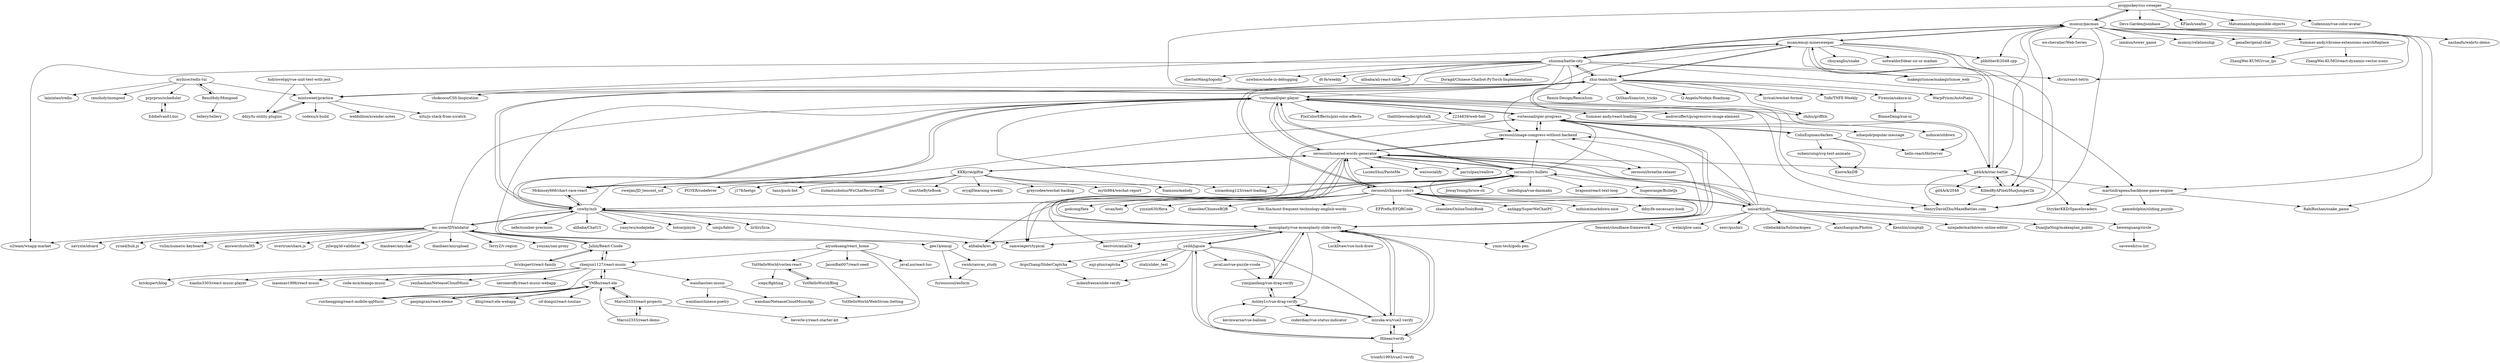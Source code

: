 digraph G {
"propjockey/css-sweeper" -> "HenryDavidZhu/MazeBattles.com"
"propjockey/css-sweeper" -> "Devs-Garden/jsonbase"
"propjockey/css-sweeper" -> "KFlash/seafox" ["e"=1]
"propjockey/css-sweeper" -> "Matsemann/impossible-objects" ["e"=1]
"propjockey/css-sweeper" -> "mumuy/pacman"
"propjockey/css-sweeper" -> "Codennnn/vue-color-avatar" ["e"=1]
"vortesnail/qier-player" -> "vortesnail/qier-progress"
"vortesnail/qier-player" -> "zerosoul/rc-bullets"
"vortesnail/qier-player" -> "Mckinsey666/chart-race-react"
"vortesnail/qier-player" -> "alibaba/kiwi" ["e"=1]
"vortesnail/qier-player" -> "Summer-andy/react-loading" ["e"=1]
"vortesnail/qier-player" -> "sixiaodong123/react-loading"
"vortesnail/qier-player" -> "hello-react/HoServer" ["e"=1]
"vortesnail/qier-player" -> "cnwhy/nzh"
"vortesnail/qier-player" -> "andreruffert/progressive-image-element" ["e"=1]
"vortesnail/qier-player" -> "zhihu/griffith" ["e"=1]
"vortesnail/qier-player" -> "PixiColorEffects/pixi-color-effects" ["e"=1]
"vortesnail/qier-player" -> "zerosoul/honeyed-words-generator"
"vortesnail/qier-player" -> "2234839/web-font" ["e"=1]
"muan/emoji-minesweeper" -> "gd4Ark/star-battle"
"muan/emoji-minesweeper" -> "shinima/battle-city"
"muan/emoji-minesweeper" -> "mumuy/pacman"
"muan/emoji-minesweeper" -> "zhui-team/zhui"
"muan/emoji-minesweeper" -> "KilledByAPixel/HueJumper2k"
"muan/emoji-minesweeper" -> "makegirlsmoe/makegirlsmoe_web" ["e"=1]
"muan/emoji-minesweeper" -> "HenryDavidZhu/MazeBattles.com"
"muan/emoji-minesweeper" -> "chuyangliu/snake" ["e"=1]
"muan/emoji-minesweeper" -> "zerosoul/image-compress-without-backend"
"muan/emoji-minesweeper" -> "notwaldorf/dear-sir-or-madam"
"muan/emoji-minesweeper" -> "plibither8/2048.cpp" ["e"=1]
"muan/emoji-minesweeper" -> "mintsweet/practice"
"shinima/battle-city" -> "chvin/react-tetris" ["e"=1]
"shinima/battle-city" -> "mumuy/pacman"
"shinima/battle-city" -> "muan/emoji-minesweeper"
"shinima/battle-city" -> "gd4Ark/star-battle"
"shinima/battle-city" -> "Doragd/Chinese-Chatbot-PyTorch-Implementation" ["e"=1]
"shinima/battle-city" -> "sherlonWang/logodiy" ["e"=1]
"shinima/battle-city" -> "zhui-team/zhui"
"shinima/battle-city" -> "KilledByAPixel/HueJumper2k"
"shinima/battle-city" -> "nswbmw/node-in-debugging" ["e"=1]
"shinima/battle-city" -> "makegirlsmoe/makegirlsmoe_web" ["e"=1]
"shinima/battle-city" -> "o2team/wxapp-market" ["e"=1]
"shinima/battle-city" -> "martindrapeau/backbone-game-engine"
"shinima/battle-city" -> "chokcoco/CSS-Inspiration" ["e"=1]
"shinima/battle-city" -> "dt-fe/weekly" ["e"=1]
"shinima/battle-city" -> "alibaba/ali-react-table" ["e"=1]
"brickspert/react-family" -> "brickspert/blog" ["e"=1]
"brickspert/react-family" -> "Juliiii/React-Cnode"
"zhui-team/zhui" -> "Tnfe/TNFE-Weekly" ["e"=1]
"zhui-team/zhui" -> "zhihu/griffith" ["e"=1]
"zhui-team/zhui" -> "Firenzia/sakura-ui"
"zhui-team/zhui" -> "zerosoul/chinese-colors"
"zhui-team/zhui" -> "WarpPrism/AutoPiano" ["e"=1]
"zhui-team/zhui" -> "Remix-Design/RemixIcon" ["e"=1]
"zhui-team/zhui" -> "muan/emoji-minesweeper"
"zhui-team/zhui" -> "mintsweet/practice"
"zhui-team/zhui" -> "QiShaoXuan/css_tricks" ["e"=1]
"zhui-team/zhui" -> "Q-Angelo/Nodejs-Roadmap" ["e"=1]
"zhui-team/zhui" -> "lyricat/wechat-format" ["e"=1]
"zhui-team/zhui" -> "cnwhy/nzh"
"zhui-team/zhui" -> "shinima/battle-city"
"zhui-team/zhui" -> "vortesnail/qier-player"
"zhui-team/zhui" -> "chokcoco/CSS-Inspiration" ["e"=1]
"mylxsw/redis-tui" -> "RenzHoly/Mongood"
"mylxsw/redis-tui" -> "laixintao/iredis" ["e"=1]
"mylxsw/redis-tui" -> "renzholy/mongood"
"mylxsw/redis-tui" -> "mintsweet/practice"
"mylxsw/redis-tui" -> "prprprus/scheduler"
"unicar9/jizhi" -> "xenv/gushici" ["e"=1]
"unicar9/jizhi" -> "zerosoul/chinese-colors"
"unicar9/jizhi" -> "zerosoul/honeyed-words-generator"
"unicar9/jizhi" -> "villeheikkila/fullstackopen" ["e"=1]
"unicar9/jizhi" -> "alanzhangzm/Photon" ["e"=1]
"unicar9/jizhi" -> "zerosoul/image-compress-without-backend"
"unicar9/jizhi" -> "vortesnail/qier-progress"
"unicar9/jizhi" -> "Kenshin/simptab" ["e"=1]
"unicar9/jizhi" -> "hewenguang/circle"
"unicar9/jizhi" -> "nicejade/markdown-online-editor" ["e"=1]
"unicar9/jizhi" -> "zerosoul/rc-bullets"
"unicar9/jizhi" -> "DuanJiaNing/makeaplan_public" ["e"=1]
"unicar9/jizhi" -> "Tencent/cloudbase-framework" ["e"=1]
"unicar9/jizhi" -> "welai/glow-sans" ["e"=1]
"cnwhy/nzh" -> "alibaba/kiwi" ["e"=1]
"cnwhy/nzh" -> "zerosoul/rc-bullets"
"cnwhy/nzh" -> "monoplasty/vue-monoplasty-slide-verify"
"cnwhy/nzh" -> "Mckinsey666/chart-race-react"
"cnwhy/nzh" -> "vortesnail/qier-player"
"cnwhy/nzh" -> "mc-zone/IDValidator"
"cnwhy/nzh" -> "vortesnail/qier-progress"
"cnwhy/nzh" -> "umijs/fabric" ["e"=1]
"cnwhy/nzh" -> "liriliri/licia" ["e"=1]
"cnwhy/nzh" -> "nefe/number-precision" ["e"=1]
"cnwhy/nzh" -> "alibaba/ChatUI" ["e"=1]
"cnwhy/nzh" -> "zhui-team/zhui"
"cnwhy/nzh" -> "camwiegert/typical" ["e"=1]
"cnwhy/nzh" -> "yanyiwu/nodejieba" ["e"=1]
"cnwhy/nzh" -> "hotoo/pinyin" ["e"=1]
"zerosoul/chinese-colors" -> "zerosoul/honeyed-words-generator"
"zerosoul/chinese-colors" -> "zhui-team/zhui"
"zerosoul/chinese-colors" -> "zhaoolee/OnlineToolsBook" ["e"=1]
"zerosoul/chinese-colors" -> "anhkgg/SuperWeChatPC" ["e"=1]
"zerosoul/chinese-colors" -> "mdnice/markdown-nice" ["e"=1]
"zerosoul/chinese-colors" -> "unicar9/jizhi"
"zerosoul/chinese-colors" -> "zerosoul/rc-bullets"
"zerosoul/chinese-colors" -> "ymm-tech/gods-pen" ["e"=1]
"zerosoul/chinese-colors" -> "ddzy/fe-necessary-book" ["e"=1]
"zerosoul/chinese-colors" -> "godcong/fate" ["e"=1]
"zerosoul/chinese-colors" -> "sivan/heti" ["e"=1]
"zerosoul/chinese-colors" -> "yinxin630/fiora" ["e"=1]
"zerosoul/chinese-colors" -> "zhaoolee/ChineseBQB" ["e"=1]
"zerosoul/chinese-colors" -> "Wei-Xia/most-frequent-technology-english-words" ["e"=1]
"zerosoul/chinese-colors" -> "EFPrefix/EFQRCode" ["e"=1]
"Devs-Garden/jsonbase" -> "nashaofu/webrtc-demo"
"oubenruing/svg-text-animate" -> "Knove/knDB"
"hewenguang/circle" -> "saveweb/rss-list" ["e"=1]
"Firenzia/sakura-ui" -> "BlameDeng/xue-ui" ["e"=1]
"zerosoul/rc-bullets" -> "vortesnail/qier-player"
"zerosoul/rc-bullets" -> "sixiaodong123/react-loading"
"zerosoul/rc-bullets" -> "cnwhy/nzh"
"zerosoul/rc-bullets" -> "braposo/react-text-loop" ["e"=1]
"zerosoul/rc-bullets" -> "vortesnail/qier-progress"
"zerosoul/rc-bullets" -> "zerosoul/honeyed-words-generator"
"zerosoul/rc-bullets" -> "alibaba/kiwi" ["e"=1]
"zerosoul/rc-bullets" -> "zerosoul/image-compress-without-backend"
"zerosoul/rc-bullets" -> "Mckinsey666/chart-race-react"
"zerosoul/rc-bullets" -> "hugeorange/BulletJs"
"zerosoul/rc-bullets" -> "JowayYoung/bruce-cli" ["e"=1]
"zerosoul/rc-bullets" -> "hellodigua/vue-danmaku" ["e"=1]
"zerosoul/rc-bullets" -> "zerosoul/chinese-colors"
"mumuy/pacman" -> "wx-chevalier/Web-Series" ["e"=1]
"mumuy/pacman" -> "shinima/battle-city"
"mumuy/pacman" -> "Summer-andy/chrome-extensions-searchReplace"
"mumuy/pacman" -> "muan/emoji-minesweeper"
"mumuy/pacman" -> "gd4Ark/star-battle"
"mumuy/pacman" -> "iamkun/tower_game" ["e"=1]
"mumuy/pacman" -> "KilledByAPixel/HueJumper2k"
"mumuy/pacman" -> "chvin/react-tetris" ["e"=1]
"mumuy/pacman" -> "martindrapeau/backbone-game-engine"
"mumuy/pacman" -> "mumuy/relationship" ["e"=1]
"mumuy/pacman" -> "propjockey/css-sweeper"
"mumuy/pacman" -> "RabiRoshan/snake_game"
"mumuy/pacman" -> "HenryDavidZhu/MazeBattles.com"
"mumuy/pacman" -> "plibither8/2048.cpp" ["e"=1]
"mumuy/pacman" -> "genaller/genal-chat" ["e"=1]
"Marco2333/react-demo" -> "Marco2333/react-projects"
"Marco2333/react-demo" -> "YMBo/react-ele"
"gd4Ark/star-battle" -> "KilledByAPixel/HueJumper2k"
"gd4Ark/star-battle" -> "StrykerKKD/SpaceInvaders" ["e"=1]
"gd4Ark/star-battle" -> "gd4Ark/2048"
"gd4Ark/star-battle" -> "muan/emoji-minesweeper"
"gd4Ark/star-battle" -> "martindrapeau/backbone-game-engine"
"gd4Ark/star-battle" -> "HenryDavidZhu/MazeBattles.com"
"yimijianfang/vue-drag-verify" -> "AshleyLv/vue-drag-verify"
"yimijianfang/vue-drag-verify" -> "monoplasty/vue-monoplasty-slide-verify"
"mizuka-wu/vue2-verify" -> "Hibear/verify"
"mizuka-wu/vue2-verify" -> "AshleyLv/vue-drag-verify"
"mizuka-wu/vue2-verify" -> "monoplasty/vue-monoplasty-slide-verify"
"aiyuekuang/react_home" -> "beverle-y/react-starter-kit"
"aiyuekuang/react_home" -> "javaLuo/react-luo" ["e"=1]
"aiyuekuang/react_home" -> "YutHelloWorld/vortex-react"
"aiyuekuang/react_home" -> "chenjun1127/react-music"
"aiyuekuang/react_home" -> "JasonBai007/react-seed" ["e"=1]
"Hibear/verify" -> "mizuka-wu/vue2-verify"
"Hibear/verify" -> "yeild/jigsaw"
"Hibear/verify" -> "trionfo1993/vue2-verify"
"Hibear/verify" -> "monoplasty/vue-monoplasty-slide-verify"
"Hibear/verify" -> "AshleyLv/vue-drag-verify"
"yeild/jigsaw" -> "Hibear/verify"
"yeild/jigsaw" -> "mikexfreeze/slide-verify"
"yeild/jigsaw" -> "mizuka-wu/vue2-verify"
"yeild/jigsaw" -> "monoplasty/vue-monoplasty-slide-verify"
"yeild/jigsaw" -> "anji-plus/captcha" ["e"=1]
"yeild/jigsaw" -> "utali/slider_test"
"yeild/jigsaw" -> "yimijianfang/vue-drag-verify"
"yeild/jigsaw" -> "javaLuo/vue-puzzle-vcode"
"yeild/jigsaw" -> "ArgoZhang/SliderCaptcha"
"chenjun1127/react-music" -> "wandiao/nec-music"
"chenjun1127/react-music" -> "xiaolin3303/react-music-player" ["e"=1]
"chenjun1127/react-music" -> "maomao1996/react-music" ["e"=1]
"chenjun1127/react-music" -> "Juliiii/React-Cnode"
"chenjun1127/react-music" -> "code-mcx/mango-music" ["e"=1]
"chenjun1127/react-music" -> "ruichengping/react-mobile-qqMusic"
"chenjun1127/react-music" -> "YMBo/react-ele"
"chenjun1127/react-music" -> "yezihaohao/NeteaseCloudMusic" ["e"=1]
"chenjun1127/react-music" -> "neroneroffy/react-music-webapp" ["e"=1]
"javaLuo/vue-puzzle-vcode" -> "yimijianfang/vue-drag-verify"
"KKKyrie/giftie" -> "myth984/wechat-report" ["e"=1]
"KKKyrie/giftie" -> "zerosoul/honeyed-words-generator"
"KKKyrie/giftie" -> "foamzou/melody" ["e"=1]
"KKKyrie/giftie" -> "cweijan/JD_tencent_scf" ["e"=1]
"KKKyrie/giftie" -> "PGYER/codefever" ["e"=1]
"KKKyrie/giftie" -> "j178/leetgo"
"KKKyrie/giftie" -> "tans/push-bot" ["e"=1]
"KKKyrie/giftie" -> "liudaolunboluo/WxChatRecordTool" ["e"=1]
"KKKyrie/giftie" -> "isno/theByteBook"
"KKKyrie/giftie" -> "eryajf/learning-weekly" ["e"=1]
"KKKyrie/giftie" -> "greycodee/wechat-backup" ["e"=1]
"zerosoul/image-compress-without-backend" -> "zerosoul/breathe-relaxer"
"zerosoul/image-compress-without-backend" -> "vortesnail/qier-progress"
"zerosoul/image-compress-without-backend" -> "zerosoul/honeyed-words-generator"
"gaojingran/react-eleme" -> "YMBo/react-ele"
"gee1k/emoji" -> "swnb/canvas_study"
"gee1k/emoji" -> "furioussoul/esform"
"swnb/canvas_study" -> "furioussoul/esform"
"mc-zone/IDValidator" -> "navyxie/idcard" ["e"=1]
"mc-zone/IDValidator" -> "Juliiii/React-Cnode"
"mc-zone/IDValidator" -> "o2team/wxapp-market" ["e"=1]
"mc-zone/IDValidator" -> "yyued/hub.js"
"mc-zone/IDValidator" -> "cnwhy/nzh"
"mc-zone/IDValidator" -> "viclm/numeric-keyboard" ["e"=1]
"mc-zone/IDValidator" -> "gee1k/emoji"
"mc-zone/IDValidator" -> "answershuto/H5" ["e"=1]
"mc-zone/IDValidator" -> "vortesnail/qier-player"
"mc-zone/IDValidator" -> "overtrue/share.js" ["e"=1]
"mc-zone/IDValidator" -> "jxlwqq/id-validator" ["e"=1]
"mc-zone/IDValidator" -> "dianbaer/anychat" ["e"=1]
"mc-zone/IDValidator" -> "dianbaer/anyupload" ["e"=1]
"mc-zone/IDValidator" -> "TerryZ/v-region" ["e"=1]
"mc-zone/IDValidator" -> "youzan/zan-proxy" ["e"=1]
"ArgoZhang/SliderCaptcha" -> "mikexfreeze/slide-verify"
"ddzy/ts-utility-plugins" -> "mintsweet/practice"
"Juliiii/React-Cnode" -> "chenjun1127/react-music"
"Juliiii/React-Cnode" -> "brickspert/react-family"
"Juliiii/React-Cnode" -> "mc-zone/IDValidator"
"zerosoul/honeyed-words-generator" -> "zerosoul/image-compress-without-backend"
"zerosoul/honeyed-words-generator" -> "KKKyrie/giftie"
"zerosoul/honeyed-words-generator" -> "zerosoul/breathe-relaxer"
"zerosoul/honeyed-words-generator" -> "zerosoul/rc-bullets"
"zerosoul/honeyed-words-generator" -> "zerosoul/chinese-colors"
"zerosoul/honeyed-words-generator" -> "vortesnail/qier-player"
"zerosoul/honeyed-words-generator" -> "monoplasty/vue-monoplasty-slide-verify"
"zerosoul/honeyed-words-generator" -> "LucienShui/PasteMe" ["e"=1]
"zerosoul/honeyed-words-generator" -> "bestvist/axial3d"
"zerosoul/honeyed-words-generator" -> "unicar9/jizhi"
"zerosoul/honeyed-words-generator" -> "camwiegert/typical" ["e"=1]
"zerosoul/honeyed-words-generator" -> "gd4Ark/star-battle"
"zerosoul/honeyed-words-generator" -> "wei/socialify" ["e"=1]
"zerosoul/honeyed-words-generator" -> "HenryDavidZhu/MazeBattles.com"
"zerosoul/honeyed-words-generator" -> "parzulpan/reallive" ["e"=1]
"YMBo/react-ele" -> "gaojingran/react-eleme"
"YMBo/react-ele" -> "ruichengping/react-mobile-qqMusic"
"YMBo/react-ele" -> "Marco2333/react-projects"
"YMBo/react-ele" -> "kliuj/react-ele-webapp" ["e"=1]
"YMBo/react-ele" -> "chenjun1127/react-music"
"YMBo/react-ele" -> "cd-dongzi/react-toutiao" ["e"=1]
"monoplasty/vue-monoplasty-slide-verify" -> "vortesnail/qier-progress"
"monoplasty/vue-monoplasty-slide-verify" -> "yimijianfang/vue-drag-verify"
"monoplasty/vue-monoplasty-slide-verify" -> "mizuka-wu/vue2-verify"
"monoplasty/vue-monoplasty-slide-verify" -> "zerosoul/image-compress-without-backend"
"monoplasty/vue-monoplasty-slide-verify" -> "cnwhy/nzh"
"monoplasty/vue-monoplasty-slide-verify" -> "AshleyLv/vue-drag-verify"
"monoplasty/vue-monoplasty-slide-verify" -> "camwiegert/typical" ["e"=1]
"monoplasty/vue-monoplasty-slide-verify" -> "yeild/jigsaw"
"monoplasty/vue-monoplasty-slide-verify" -> "zerosoul/honeyed-words-generator"
"monoplasty/vue-monoplasty-slide-verify" -> "Hibear/verify"
"monoplasty/vue-monoplasty-slide-verify" -> "alibaba/kiwi" ["e"=1]
"monoplasty/vue-monoplasty-slide-verify" -> "bestvist/axial3d"
"monoplasty/vue-monoplasty-slide-verify" -> "LuckDraw/vue-luck-draw" ["e"=1]
"monoplasty/vue-monoplasty-slide-verify" -> "zerosoul/rc-bullets"
"monoplasty/vue-monoplasty-slide-verify" -> "ymm-tech/gods-pen" ["e"=1]
"wandiao/nec-music" -> "wandiao/NeteaseCloudMusicApi"
"wandiao/nec-music" -> "wandiao/chinese-poetry"
"Marco2333/react-projects" -> "Marco2333/react-demo"
"Marco2333/react-projects" -> "YMBo/react-ele"
"Marco2333/react-projects" -> "beverle-y/react-starter-kit"
"YutHelloWorld/Blog" -> "YutHelloWorld/WebStrom-Setting"
"YutHelloWorld/Blog" -> "YutHelloWorld/vortex-react"
"ruichengping/react-mobile-qqMusic" -> "YMBo/react-ele"
"ColinEspinas/darken" -> "vortesnail/qier-progress"
"ColinEspinas/darken" -> "oubenruing/svg-text-animate"
"ColinEspinas/darken" -> "hello-react/HoServer" ["e"=1]
"ColinEspinas/darken" -> "Knove/knDB"
"vortesnail/qier-progress" -> "vortesnail/qier-player"
"vortesnail/qier-progress" -> "zerosoul/image-compress-without-backend"
"vortesnail/qier-progress" -> "ColinEspinas/darken"
"vortesnail/qier-progress" -> "camwiegert/typical" ["e"=1]
"vortesnail/qier-progress" -> "monoplasty/vue-monoplasty-slide-verify"
"vortesnail/qier-progress" -> "nihaojob/popular-message" ["e"=1]
"vortesnail/qier-progress" -> "mdnice/sitdown" ["e"=1]
"Mckinsey666/chart-race-react" -> "vortesnail/qier-player"
"Mckinsey666/chart-race-react" -> "cnwhy/nzh"
"RenzHoly/Mongood" -> "mylxsw/redis-tui"
"RenzHoly/Mongood" -> "tellery/tellery" ["e"=1]
"EddieIvan01/nic" -> "prprprus/scheduler"
"holylovelqq/vue-unit-test-with-jest" -> "mintsweet/practice"
"holylovelqq/vue-unit-test-with-jest" -> "ddzy/ts-utility-plugins"
"mintsweet/practice" -> "ddzy/ts-utility-plugins"
"mintsweet/practice" -> "xitu/js-stack-from-scratch"
"mintsweet/practice" -> "codexu/x-build" ["e"=1]
"mintsweet/practice" -> "webbillion/xrender-notes" ["e"=1]
"AshleyLv/vue-drag-verify" -> "yimijianfang/vue-drag-verify"
"AshleyLv/vue-drag-verify" -> "mizuka-wu/vue2-verify"
"AshleyLv/vue-drag-verify" -> "kevinwarne/vue-balloon"
"AshleyLv/vue-drag-verify" -> "coderdiaz/vue-status-indicator"
"martindrapeau/backbone-game-engine" -> "RabiRoshan/snake_game"
"martindrapeau/backbone-game-engine" -> "StrykerKKD/SpaceInvaders" ["e"=1]
"martindrapeau/backbone-game-engine" -> "gamedolphin/sliding_puzzle"
"thelittlewonder/gitstalk" -> "zerosoul/image-compress-without-backend"
"KilledByAPixel/HueJumper2k" -> "HenryDavidZhu/MazeBattles.com"
"KilledByAPixel/HueJumper2k" -> "gd4Ark/star-battle"
"YutHelloWorld/vortex-react" -> "YutHelloWorld/Blog"
"YutHelloWorld/vortex-react" -> "icepy/fighting"
"Summer-andy/chrome-extensions-searchReplace" -> "ZhangWei-KUMO/vue_ipc" ["e"=1]
"Summer-andy/chrome-extensions-searchReplace" -> "ZhangWei-KUMO/react-dynamic-vector-icons" ["e"=1]
"prprprus/scheduler" -> "EddieIvan01/nic"
"propjockey/css-sweeper" ["l"="12.319,-5.607"]
"HenryDavidZhu/MazeBattles.com" ["l"="12.283,-5.532"]
"Devs-Garden/jsonbase" ["l"="12.329,-5.672"]
"KFlash/seafox" ["l"="22.855,-34.006"]
"Matsemann/impossible-objects" ["l"="8.708,16.213"]
"mumuy/pacman" ["l"="12.323,-5.56"]
"Codennnn/vue-color-avatar" ["l"="14.085,-7.917"]
"vortesnail/qier-player" ["l"="12.249,-5.404"]
"vortesnail/qier-progress" ["l"="12.197,-5.411"]
"zerosoul/rc-bullets" ["l"="12.229,-5.42"]
"Mckinsey666/chart-race-react" ["l"="12.279,-5.394"]
"alibaba/kiwi" ["l"="14.129,-8.175"]
"Summer-andy/react-loading" ["l"="25.537,-25.776"]
"sixiaodong123/react-loading" ["l"="12.225,-5.382"]
"hello-react/HoServer" ["l"="8.572,16.331"]
"cnwhy/nzh" ["l"="12.257,-5.376"]
"andreruffert/progressive-image-element" ["l"="8.648,16.395"]
"zhihu/griffith" ["l"="13.987,-8.342"]
"PixiColorEffects/pixi-color-effects" ["l"="-28.785,-15.507"]
"zerosoul/honeyed-words-generator" ["l"="12.224,-5.456"]
"2234839/web-font" ["l"="8.325,16.261"]
"muan/emoji-minesweeper" ["l"="12.319,-5.495"]
"gd4Ark/star-battle" ["l"="12.309,-5.52"]
"shinima/battle-city" ["l"="12.343,-5.515"]
"zhui-team/zhui" ["l"="12.311,-5.448"]
"KilledByAPixel/HueJumper2k" ["l"="12.304,-5.54"]
"makegirlsmoe/makegirlsmoe_web" ["l"="34.242,30.273"]
"chuyangliu/snake" ["l"="-12.392,22.161"]
"zerosoul/image-compress-without-backend" ["l"="12.201,-5.444"]
"notwaldorf/dear-sir-or-madam" ["l"="12.362,-5.475"]
"plibither8/2048.cpp" ["l"="-12.183,21.969"]
"mintsweet/practice" ["l"="12.41,-5.468"]
"chvin/react-tetris" ["l"="11.635,-6.816"]
"Doragd/Chinese-Chatbot-PyTorch-Implementation" ["l"="30.396,28.131"]
"sherlonWang/logodiy" ["l"="34.254,30.308"]
"nswbmw/node-in-debugging" ["l"="11.461,-6.765"]
"o2team/wxapp-market" ["l"="14.613,-8.861"]
"martindrapeau/backbone-game-engine" ["l"="12.355,-5.556"]
"chokcoco/CSS-Inspiration" ["l"="11.556,-6.584"]
"dt-fe/weekly" ["l"="11.565,-6.715"]
"alibaba/ali-react-table" ["l"="13.891,-8.222"]
"brickspert/react-family" ["l"="12.293,-5.196"]
"brickspert/blog" ["l"="11.608,-6.745"]
"Juliiii/React-Cnode" ["l"="12.309,-5.222"]
"Tnfe/TNFE-Weekly" ["l"="11.531,-6.585"]
"Firenzia/sakura-ui" ["l"="12.293,-5.475"]
"zerosoul/chinese-colors" ["l"="12.256,-5.46"]
"WarpPrism/AutoPiano" ["l"="5.949,17.315"]
"Remix-Design/RemixIcon" ["l"="26.443,-25.624"]
"QiShaoXuan/css_tricks" ["l"="11.59,-6.584"]
"Q-Angelo/Nodejs-Roadmap" ["l"="11.496,-6.66"]
"lyricat/wechat-format" ["l"="6.187,17.642"]
"mylxsw/redis-tui" ["l"="12.517,-5.469"]
"RenzHoly/Mongood" ["l"="12.545,-5.443"]
"laixintao/iredis" ["l"="22.707,3.761"]
"renzholy/mongood" ["l"="12.535,-5.504"]
"prprprus/scheduler" ["l"="12.573,-5.483"]
"unicar9/jizhi" ["l"="12.205,-5.476"]
"xenv/gushici" ["l"="29.26,28.85"]
"villeheikkila/fullstackopen" ["l"="-7.987,2.666"]
"alanzhangzm/Photon" ["l"="-27.231,-17.404"]
"Kenshin/simptab" ["l"="-27.488,-17.696"]
"hewenguang/circle" ["l"="12.149,-5.516"]
"nicejade/markdown-online-editor" ["l"="21.446,-33.277"]
"DuanJiaNing/makeaplan_public" ["l"="17.176,-7.911"]
"Tencent/cloudbase-framework" ["l"="13.69,-10.315"]
"welai/glow-sans" ["l"="-33.01,-20.401"]
"monoplasty/vue-monoplasty-slide-verify" ["l"="12.184,-5.378"]
"mc-zone/IDValidator" ["l"="12.289,-5.306"]
"umijs/fabric" ["l"="13.899,-8.236"]
"liriliri/licia" ["l"="11.293,-32.428"]
"nefe/number-precision" ["l"="11.424,-6.645"]
"alibaba/ChatUI" ["l"="14.023,-8.173"]
"camwiegert/typical" ["l"="25.85,-25.766"]
"yanyiwu/nodejieba" ["l"="14.251,-8.44"]
"hotoo/pinyin" ["l"="14.421,-8.53"]
"zhaoolee/OnlineToolsBook" ["l"="8.618,16.211"]
"anhkgg/SuperWeChatPC" ["l"="15.659,7.119"]
"mdnice/markdown-nice" ["l"="6.261,17.728"]
"ymm-tech/gods-pen" ["l"="14.235,-8.004"]
"ddzy/fe-necessary-book" ["l"="6.261,17.442"]
"godcong/fate" ["l"="-25.918,-42.504"]
"sivan/heti" ["l"="-27.219,-17.847"]
"yinxin630/fiora" ["l"="-34.49,-13.49"]
"zhaoolee/ChineseBQB" ["l"="6.12,17.327"]
"Wei-Xia/most-frequent-technology-english-words" ["l"="6.391,17.354"]
"EFPrefix/EFQRCode" ["l"="-51.432,4.453"]
"nashaofu/webrtc-demo" ["l"="12.333,-5.708"]
"oubenruing/svg-text-animate" ["l"="12.07,-5.427"]
"Knove/knDB" ["l"="12.091,-5.432"]
"saveweb/rss-list" ["l"="-29.563,-20.374"]
"BlameDeng/xue-ui" ["l"="11.256,-6.499"]
"braposo/react-text-loop" ["l"="25.374,-25.996"]
"hugeorange/BulletJs" ["l"="12.188,-5.431"]
"JowayYoung/bruce-cli" ["l"="12.004,-6.366"]
"hellodigua/vue-danmaku" ["l"="-30.229,-14.693"]
"wx-chevalier/Web-Series" ["l"="11.814,-6.715"]
"Summer-andy/chrome-extensions-searchReplace" ["l"="12.288,-5.595"]
"iamkun/tower_game" ["l"="-1.807,-29.165"]
"mumuy/relationship" ["l"="5.777,17.419"]
"RabiRoshan/snake_game" ["l"="12.352,-5.581"]
"genaller/genal-chat" ["l"="27.529,-34.772"]
"Marco2333/react-demo" ["l"="12.36,-5.083"]
"Marco2333/react-projects" ["l"="12.383,-5.079"]
"YMBo/react-ele" ["l"="12.366,-5.115"]
"StrykerKKD/SpaceInvaders" ["l"="-1.74,-29.231"]
"gd4Ark/2048" ["l"="12.366,-5.535"]
"yimijianfang/vue-drag-verify" ["l"="12.139,-5.36"]
"AshleyLv/vue-drag-verify" ["l"="12.125,-5.35"]
"mizuka-wu/vue2-verify" ["l"="12.158,-5.35"]
"Hibear/verify" ["l"="12.174,-5.331"]
"aiyuekuang/react_home" ["l"="12.317,-5.068"]
"beverle-y/react-starter-kit" ["l"="12.355,-5.048"]
"javaLuo/react-luo" ["l"="12.621,-10.749"]
"YutHelloWorld/vortex-react" ["l"="12.297,-5.014"]
"chenjun1127/react-music" ["l"="12.335,-5.151"]
"JasonBai007/react-seed" ["l"="11.028,-7.11"]
"yeild/jigsaw" ["l"="12.146,-5.319"]
"trionfo1993/vue2-verify" ["l"="12.186,-5.296"]
"mikexfreeze/slide-verify" ["l"="12.129,-5.287"]
"anji-plus/captcha" ["l"="7.295,18.163"]
"utali/slider_test" ["l"="12.15,-5.286"]
"javaLuo/vue-puzzle-vcode" ["l"="12.109,-5.319"]
"ArgoZhang/SliderCaptcha" ["l"="12.115,-5.27"]
"wandiao/nec-music" ["l"="12.368,-5.166"]
"xiaolin3303/react-music-player" ["l"="11.06,-7.257"]
"maomao1996/react-music" ["l"="-32.244,-17.945"]
"code-mcx/mango-music" ["l"="11.628,-6.337"]
"ruichengping/react-mobile-qqMusic" ["l"="12.342,-5.123"]
"yezihaohao/NeteaseCloudMusic" ["l"="25.148,-30.05"]
"neroneroffy/react-music-webapp" ["l"="29.561,-32.513"]
"KKKyrie/giftie" ["l"="12.19,-5.531"]
"myth984/wechat-report" ["l"="-27.198,-18.094"]
"foamzou/melody" ["l"="-28.958,-15.432"]
"cweijan/JD_tencent_scf" ["l"="-36.393,-13.569"]
"PGYER/codefever" ["l"="-29.051,-15.308"]
"j178/leetgo" ["l"="12.181,-5.588"]
"tans/push-bot" ["l"="-28.736,-15.566"]
"liudaolunboluo/WxChatRecordTool" ["l"="-27.167,-18.19"]
"isno/theByteBook" ["l"="12.15,-5.565"]
"eryajf/learning-weekly" ["l"="-29.253,-15.14"]
"greycodee/wechat-backup" ["l"="-27.279,-18.012"]
"zerosoul/breathe-relaxer" ["l"="12.18,-5.465"]
"gaojingran/react-eleme" ["l"="12.395,-5.118"]
"gee1k/emoji" ["l"="12.34,-5.287"]
"swnb/canvas_study" ["l"="12.372,-5.286"]
"furioussoul/esform" ["l"="12.366,-5.267"]
"navyxie/idcard" ["l"="-27.125,-43.14"]
"yyued/hub.js" ["l"="12.284,-5.271"]
"viclm/numeric-keyboard" ["l"="9.976,19.85"]
"answershuto/H5" ["l"="14.474,-7.982"]
"overtrue/share.js" ["l"="14.778,-8.627"]
"jxlwqq/id-validator" ["l"="-26.981,-42.889"]
"dianbaer/anychat" ["l"="9.939,19.707"]
"dianbaer/anyupload" ["l"="9.947,19.725"]
"TerryZ/v-region" ["l"="14.747,-8.269"]
"youzan/zan-proxy" ["l"="22.68,14.372"]
"ddzy/ts-utility-plugins" ["l"="12.438,-5.467"]
"LucienShui/PasteMe" ["l"="-34.428,-13.448"]
"bestvist/axial3d" ["l"="12.172,-5.42"]
"wei/socialify" ["l"="-10.242,-5.871"]
"parzulpan/reallive" ["l"="-10.214,-46.702"]
"kliuj/react-ele-webapp" ["l"="-26.409,-42.488"]
"cd-dongzi/react-toutiao" ["l"="10.238,-8.881"]
"LuckDraw/vue-luck-draw" ["l"="14.282,-8.116"]
"wandiao/NeteaseCloudMusicApi" ["l"="12.388,-5.178"]
"wandiao/chinese-poetry" ["l"="12.387,-5.16"]
"YutHelloWorld/Blog" ["l"="12.3,-4.984"]
"YutHelloWorld/WebStrom-Setting" ["l"="12.299,-4.959"]
"ColinEspinas/darken" ["l"="12.126,-5.42"]
"nihaojob/popular-message" ["l"="-28.716,-15.584"]
"mdnice/sitdown" ["l"="20.4,2.34"]
"tellery/tellery" ["l"="13.62,23.54"]
"EddieIvan01/nic" ["l"="12.6,-5.488"]
"holylovelqq/vue-unit-test-with-jest" ["l"="12.451,-5.492"]
"xitu/js-stack-from-scratch" ["l"="12.426,-5.437"]
"codexu/x-build" ["l"="-35.183,-17.327"]
"webbillion/xrender-notes" ["l"="8.414,16.318"]
"kevinwarne/vue-balloon" ["l"="12.082,-5.334"]
"coderdiaz/vue-status-indicator" ["l"="12.075,-5.359"]
"gamedolphin/sliding_puzzle" ["l"="12.382,-5.575"]
"thelittlewonder/gitstalk" ["l"="12.131,-5.473"]
"icepy/fighting" ["l"="12.271,-5.003"]
"ZhangWei-KUMO/vue_ipc" ["l"="21.814,27.15"]
"ZhangWei-KUMO/react-dynamic-vector-icons" ["l"="21.811,27.185"]
}